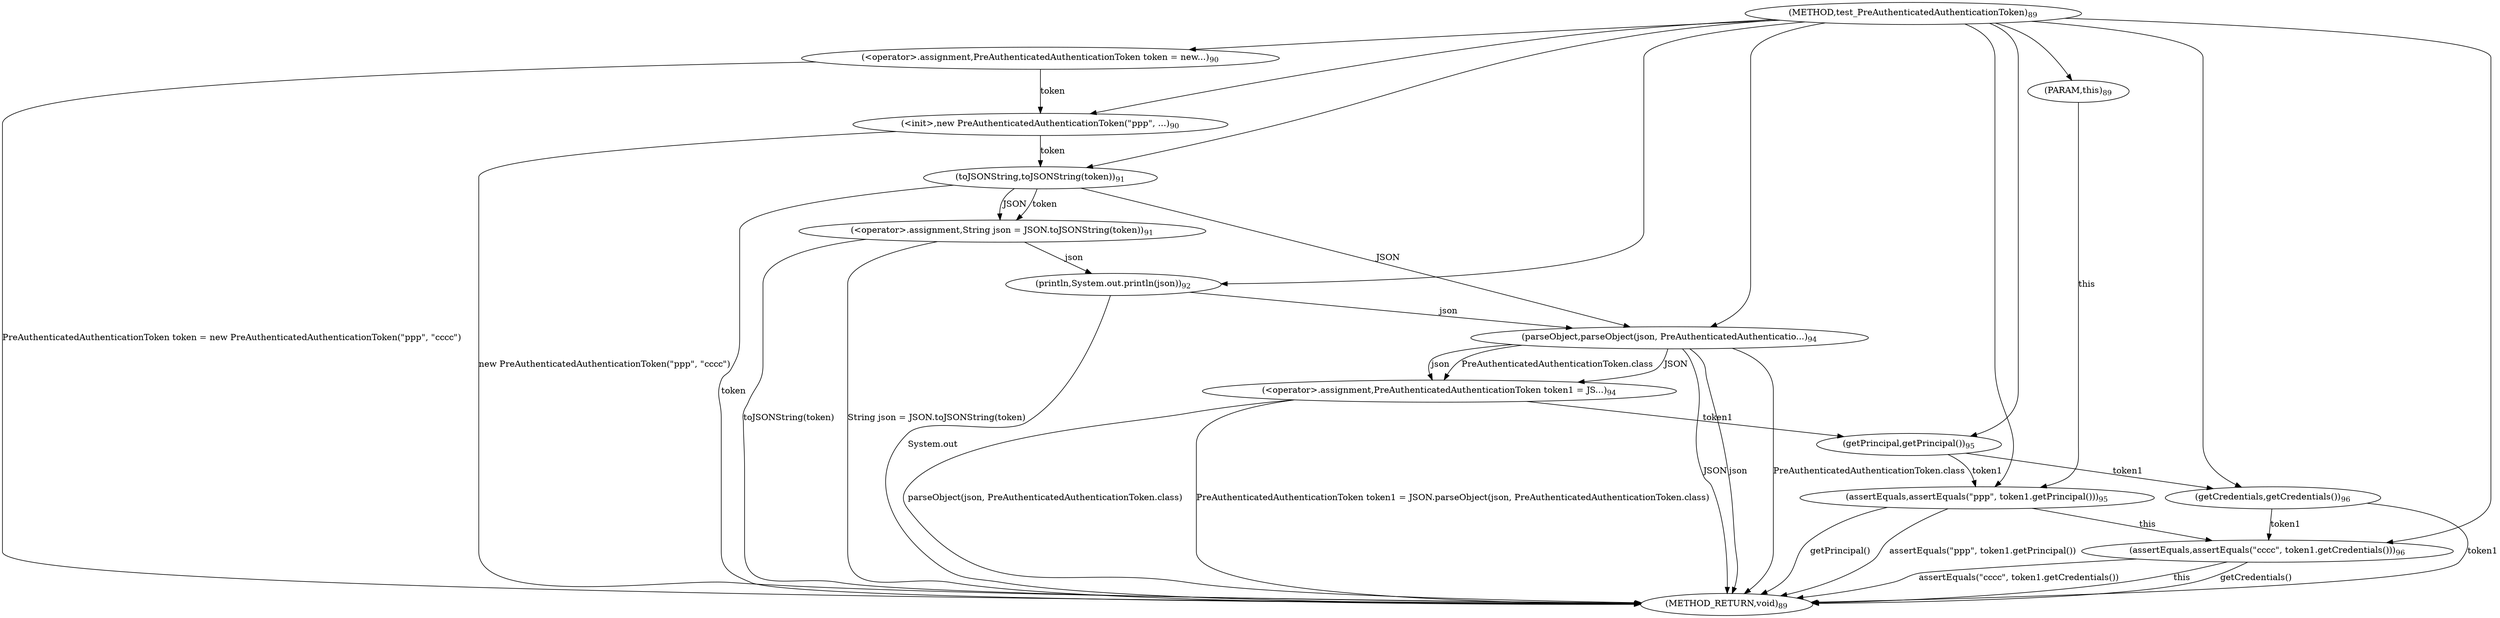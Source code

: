 digraph "test_PreAuthenticatedAuthenticationToken" {  
"265" [label = <(METHOD,test_PreAuthenticatedAuthenticationToken)<SUB>89</SUB>> ]
"305" [label = <(METHOD_RETURN,void)<SUB>89</SUB>> ]
"20" [label = <(PARAM,this)<SUB>89</SUB>> ]
"268" [label = <(&lt;operator&gt;.assignment,PreAuthenticatedAuthenticationToken token = new...)<SUB>90</SUB>> ]
"271" [label = <(&lt;init&gt;,new PreAuthenticatedAuthenticationToken(&quot;ppp&quot;, ...)<SUB>90</SUB>> ]
"276" [label = <(&lt;operator&gt;.assignment,String json = JSON.toJSONString(token))<SUB>91</SUB>> ]
"281" [label = <(println,System.out.println(json))<SUB>92</SUB>> ]
"287" [label = <(&lt;operator&gt;.assignment,PreAuthenticatedAuthenticationToken token1 = JS...)<SUB>94</SUB>> ]
"295" [label = <(assertEquals,assertEquals(&quot;ppp&quot;, token1.getPrincipal()))<SUB>95</SUB>> ]
"299" [label = <(assertEquals,assertEquals(&quot;cccc&quot;, token1.getCredentials()))<SUB>96</SUB>> ]
"268" [label = <(&lt;operator&gt;.assignment,PreAuthenticatedAuthenticationToken token = new...)<SUB>90</SUB>> ]
"268" [label = <(&lt;operator&gt;.assignment,PreAuthenticatedAuthenticationToken token = new...)<SUB>90</SUB>> ]
"271" [label = <(&lt;init&gt;,new PreAuthenticatedAuthenticationToken(&quot;ppp&quot;, ...)<SUB>90</SUB>> ]
"271" [label = <(&lt;init&gt;,new PreAuthenticatedAuthenticationToken(&quot;ppp&quot;, ...)<SUB>90</SUB>> ]
"271" [label = <(&lt;init&gt;,new PreAuthenticatedAuthenticationToken(&quot;ppp&quot;, ...)<SUB>90</SUB>> ]
"276" [label = <(&lt;operator&gt;.assignment,String json = JSON.toJSONString(token))<SUB>91</SUB>> ]
"276" [label = <(&lt;operator&gt;.assignment,String json = JSON.toJSONString(token))<SUB>91</SUB>> ]
"281" [label = <(println,System.out.println(json))<SUB>92</SUB>> ]
"281" [label = <(println,System.out.println(json))<SUB>92</SUB>> ]
"287" [label = <(&lt;operator&gt;.assignment,PreAuthenticatedAuthenticationToken token1 = JS...)<SUB>94</SUB>> ]
"287" [label = <(&lt;operator&gt;.assignment,PreAuthenticatedAuthenticationToken token1 = JS...)<SUB>94</SUB>> ]
"295" [label = <(assertEquals,assertEquals(&quot;ppp&quot;, token1.getPrincipal()))<SUB>95</SUB>> ]
"295" [label = <(assertEquals,assertEquals(&quot;ppp&quot;, token1.getPrincipal()))<SUB>95</SUB>> ]
"295" [label = <(assertEquals,assertEquals(&quot;ppp&quot;, token1.getPrincipal()))<SUB>95</SUB>> ]
"299" [label = <(assertEquals,assertEquals(&quot;cccc&quot;, token1.getCredentials()))<SUB>96</SUB>> ]
"299" [label = <(assertEquals,assertEquals(&quot;cccc&quot;, token1.getCredentials()))<SUB>96</SUB>> ]
"299" [label = <(assertEquals,assertEquals(&quot;cccc&quot;, token1.getCredentials()))<SUB>96</SUB>> ]
"278" [label = <(toJSONString,toJSONString(token))<SUB>91</SUB>> ]
"278" [label = <(toJSONString,toJSONString(token))<SUB>91</SUB>> ]
"289" [label = <(parseObject,parseObject(json, PreAuthenticatedAuthenticatio...)<SUB>94</SUB>> ]
"289" [label = <(parseObject,parseObject(json, PreAuthenticatedAuthenticatio...)<SUB>94</SUB>> ]
"289" [label = <(parseObject,parseObject(json, PreAuthenticatedAuthenticatio...)<SUB>94</SUB>> ]
"297" [label = <(getPrincipal,getPrincipal())<SUB>95</SUB>> ]
"301" [label = <(getCredentials,getCredentials())<SUB>96</SUB>> ]
  "268" -> "305"  [ label = "PreAuthenticatedAuthenticationToken token = new PreAuthenticatedAuthenticationToken(&quot;ppp&quot;, &quot;cccc&quot;)"] 
  "271" -> "305"  [ label = "new PreAuthenticatedAuthenticationToken(&quot;ppp&quot;, &quot;cccc&quot;)"] 
  "278" -> "305"  [ label = "token"] 
  "276" -> "305"  [ label = "toJSONString(token)"] 
  "276" -> "305"  [ label = "String json = JSON.toJSONString(token)"] 
  "281" -> "305"  [ label = "System.out"] 
  "289" -> "305"  [ label = "JSON"] 
  "289" -> "305"  [ label = "json"] 
  "289" -> "305"  [ label = "PreAuthenticatedAuthenticationToken.class"] 
  "287" -> "305"  [ label = "parseObject(json, PreAuthenticatedAuthenticationToken.class)"] 
  "287" -> "305"  [ label = "PreAuthenticatedAuthenticationToken token1 = JSON.parseObject(json, PreAuthenticatedAuthenticationToken.class)"] 
  "295" -> "305"  [ label = "getPrincipal()"] 
  "295" -> "305"  [ label = "assertEquals(&quot;ppp&quot;, token1.getPrincipal())"] 
  "299" -> "305"  [ label = "this"] 
  "301" -> "305"  [ label = "token1"] 
  "299" -> "305"  [ label = "getCredentials()"] 
  "299" -> "305"  [ label = "assertEquals(&quot;cccc&quot;, token1.getCredentials())"] 
  "265" -> "20" 
  "265" -> "268" 
  "278" -> "276"  [ label = "JSON"] 
  "278" -> "276"  [ label = "token"] 
  "289" -> "287"  [ label = "JSON"] 
  "289" -> "287"  [ label = "json"] 
  "289" -> "287"  [ label = "PreAuthenticatedAuthenticationToken.class"] 
  "268" -> "271"  [ label = "token"] 
  "265" -> "271" 
  "276" -> "281"  [ label = "json"] 
  "265" -> "281" 
  "20" -> "295"  [ label = "this"] 
  "265" -> "295" 
  "297" -> "295"  [ label = "token1"] 
  "295" -> "299"  [ label = "this"] 
  "265" -> "299" 
  "301" -> "299"  [ label = "token1"] 
  "265" -> "278" 
  "271" -> "278"  [ label = "token"] 
  "278" -> "289"  [ label = "JSON"] 
  "265" -> "289" 
  "281" -> "289"  [ label = "json"] 
  "287" -> "297"  [ label = "token1"] 
  "265" -> "297" 
  "297" -> "301"  [ label = "token1"] 
  "265" -> "301" 
}
